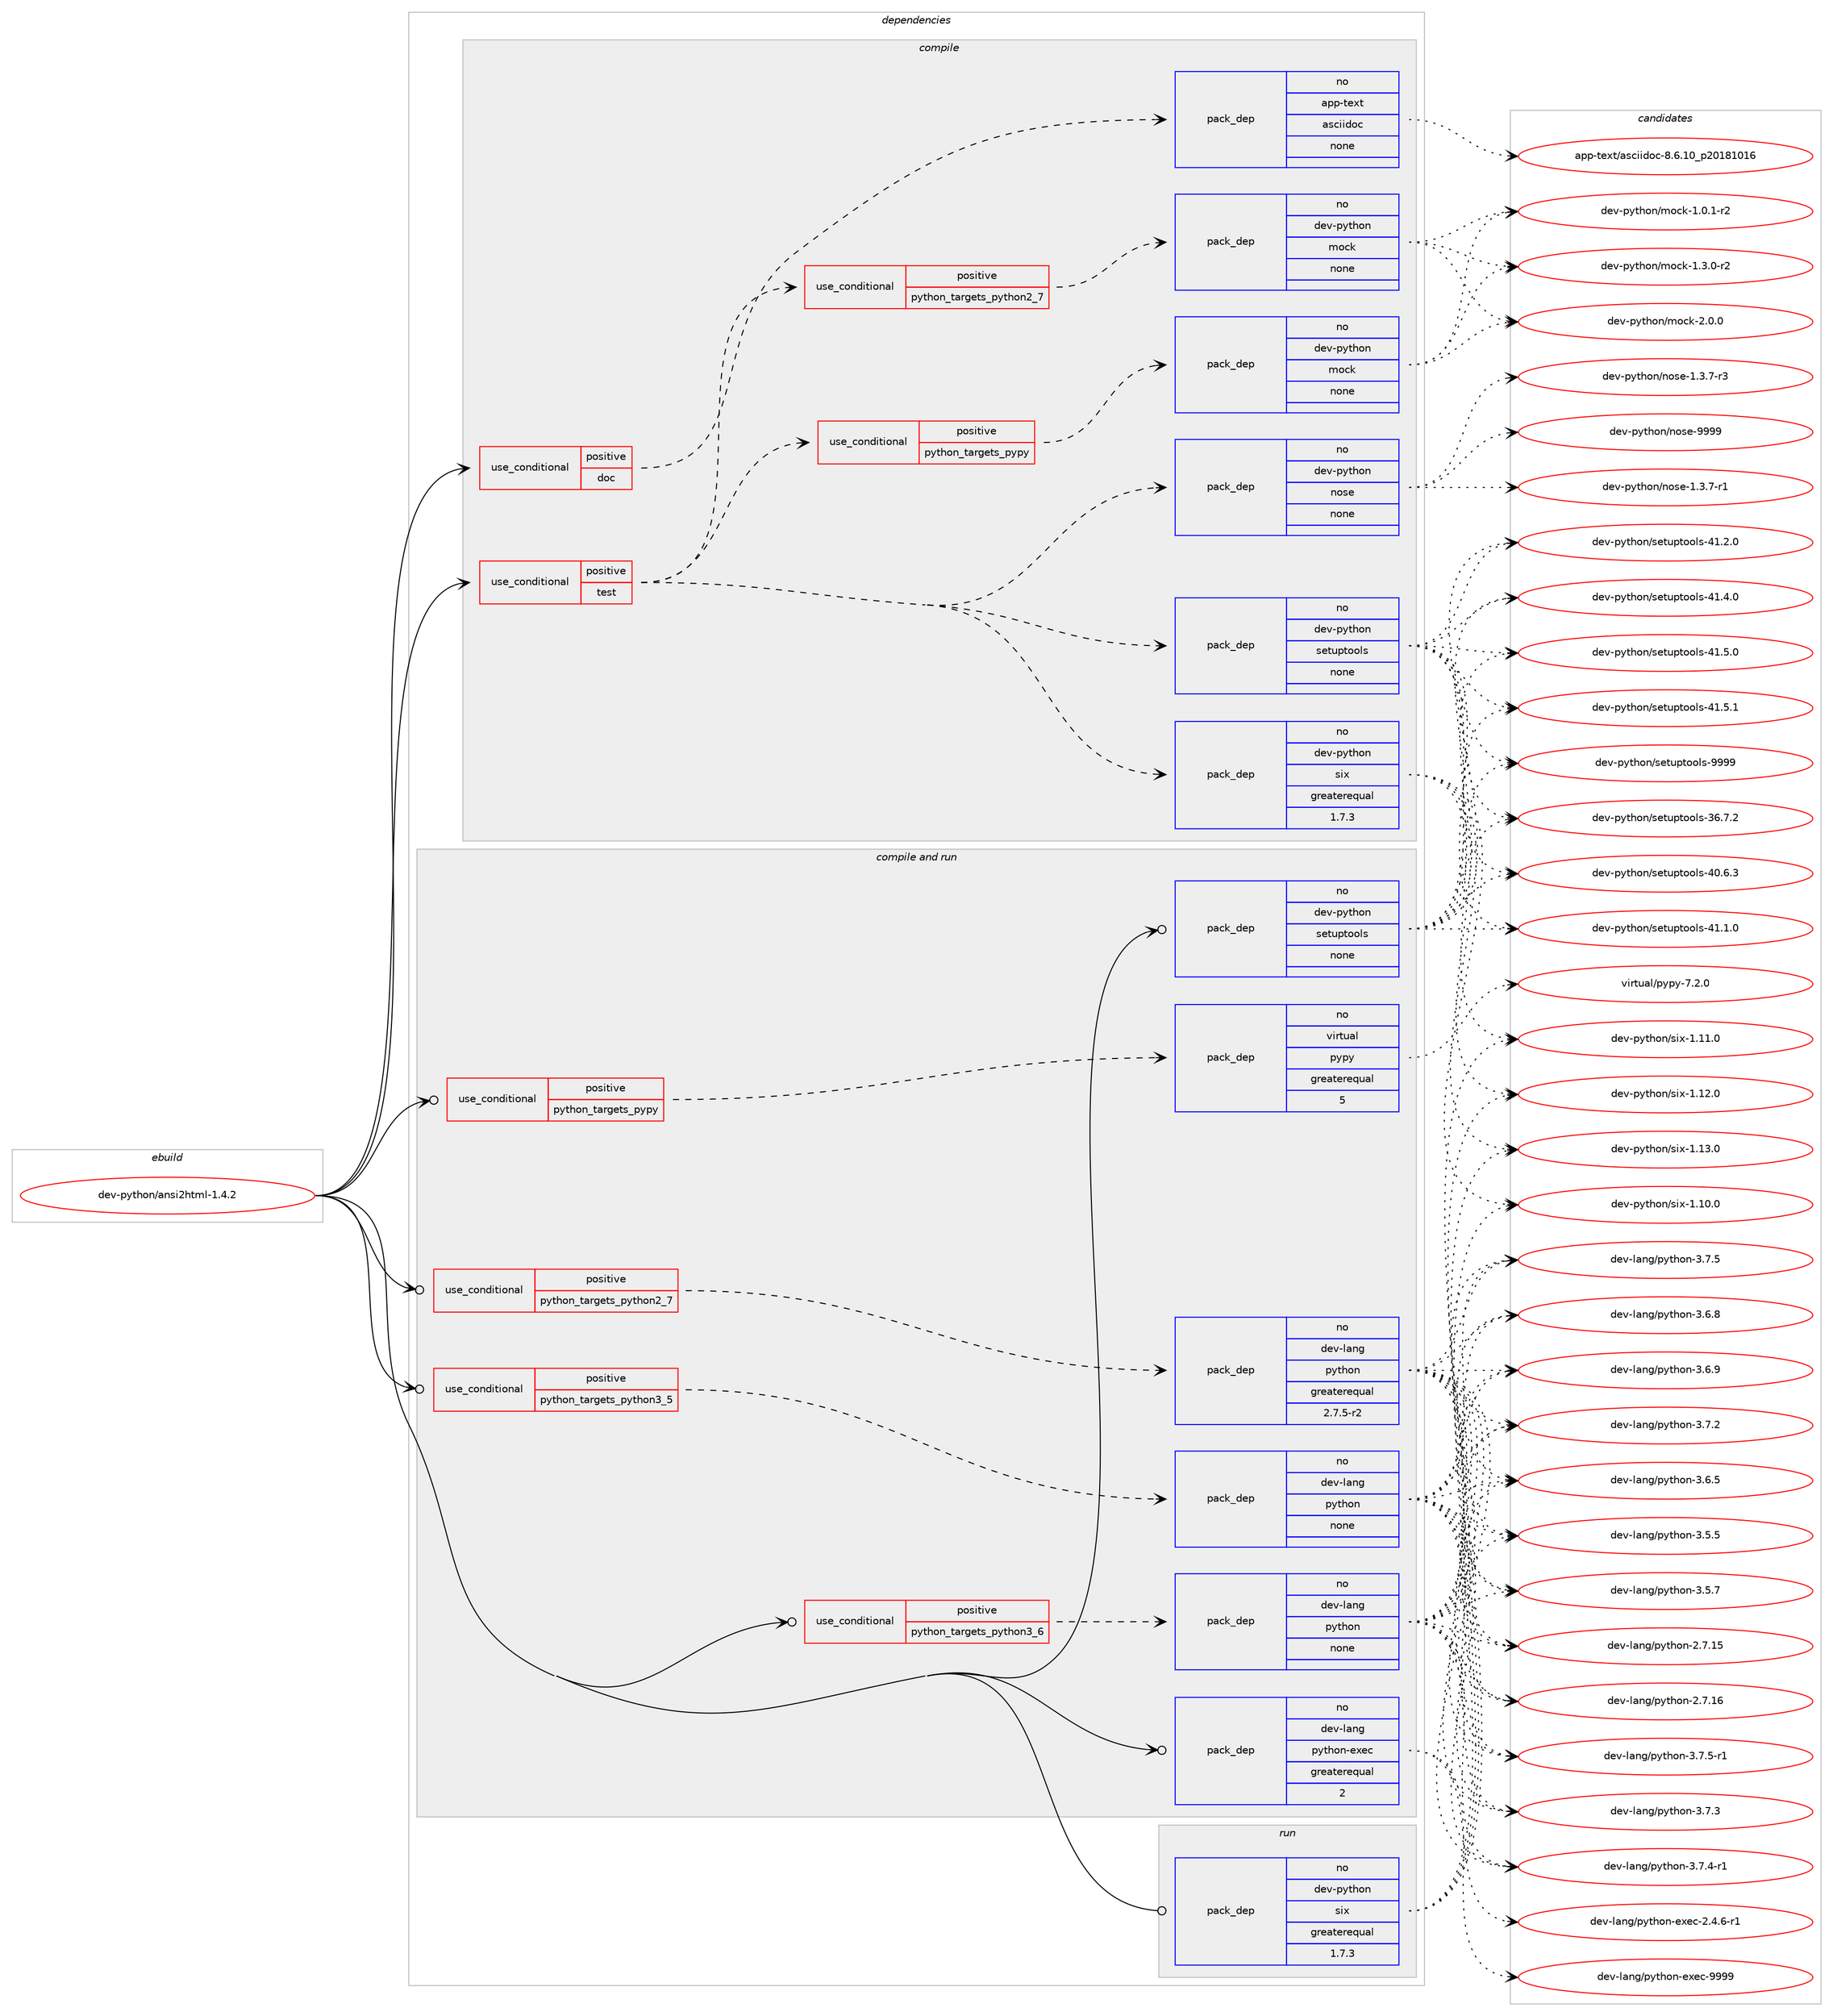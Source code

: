 digraph prolog {

# *************
# Graph options
# *************

newrank=true;
concentrate=true;
compound=true;
graph [rankdir=LR,fontname=Helvetica,fontsize=10,ranksep=1.5];#, ranksep=2.5, nodesep=0.2];
edge  [arrowhead=vee];
node  [fontname=Helvetica,fontsize=10];

# **********
# The ebuild
# **********

subgraph cluster_leftcol {
color=gray;
rank=same;
label=<<i>ebuild</i>>;
id [label="dev-python/ansi2html-1.4.2", color=red, width=4, href="../dev-python/ansi2html-1.4.2.svg"];
}

# ****************
# The dependencies
# ****************

subgraph cluster_midcol {
color=gray;
label=<<i>dependencies</i>>;
subgraph cluster_compile {
fillcolor="#eeeeee";
style=filled;
label=<<i>compile</i>>;
subgraph cond136094 {
dependency594085 [label=<<TABLE BORDER="0" CELLBORDER="1" CELLSPACING="0" CELLPADDING="4"><TR><TD ROWSPAN="3" CELLPADDING="10">use_conditional</TD></TR><TR><TD>positive</TD></TR><TR><TD>doc</TD></TR></TABLE>>, shape=none, color=red];
subgraph pack446219 {
dependency594086 [label=<<TABLE BORDER="0" CELLBORDER="1" CELLSPACING="0" CELLPADDING="4" WIDTH="220"><TR><TD ROWSPAN="6" CELLPADDING="30">pack_dep</TD></TR><TR><TD WIDTH="110">no</TD></TR><TR><TD>app-text</TD></TR><TR><TD>asciidoc</TD></TR><TR><TD>none</TD></TR><TR><TD></TD></TR></TABLE>>, shape=none, color=blue];
}
dependency594085:e -> dependency594086:w [weight=20,style="dashed",arrowhead="vee"];
}
id:e -> dependency594085:w [weight=20,style="solid",arrowhead="vee"];
subgraph cond136095 {
dependency594087 [label=<<TABLE BORDER="0" CELLBORDER="1" CELLSPACING="0" CELLPADDING="4"><TR><TD ROWSPAN="3" CELLPADDING="10">use_conditional</TD></TR><TR><TD>positive</TD></TR><TR><TD>test</TD></TR></TABLE>>, shape=none, color=red];
subgraph pack446220 {
dependency594088 [label=<<TABLE BORDER="0" CELLBORDER="1" CELLSPACING="0" CELLPADDING="4" WIDTH="220"><TR><TD ROWSPAN="6" CELLPADDING="30">pack_dep</TD></TR><TR><TD WIDTH="110">no</TD></TR><TR><TD>dev-python</TD></TR><TR><TD>setuptools</TD></TR><TR><TD>none</TD></TR><TR><TD></TD></TR></TABLE>>, shape=none, color=blue];
}
dependency594087:e -> dependency594088:w [weight=20,style="dashed",arrowhead="vee"];
subgraph pack446221 {
dependency594089 [label=<<TABLE BORDER="0" CELLBORDER="1" CELLSPACING="0" CELLPADDING="4" WIDTH="220"><TR><TD ROWSPAN="6" CELLPADDING="30">pack_dep</TD></TR><TR><TD WIDTH="110">no</TD></TR><TR><TD>dev-python</TD></TR><TR><TD>six</TD></TR><TR><TD>greaterequal</TD></TR><TR><TD>1.7.3</TD></TR></TABLE>>, shape=none, color=blue];
}
dependency594087:e -> dependency594089:w [weight=20,style="dashed",arrowhead="vee"];
subgraph pack446222 {
dependency594090 [label=<<TABLE BORDER="0" CELLBORDER="1" CELLSPACING="0" CELLPADDING="4" WIDTH="220"><TR><TD ROWSPAN="6" CELLPADDING="30">pack_dep</TD></TR><TR><TD WIDTH="110">no</TD></TR><TR><TD>dev-python</TD></TR><TR><TD>nose</TD></TR><TR><TD>none</TD></TR><TR><TD></TD></TR></TABLE>>, shape=none, color=blue];
}
dependency594087:e -> dependency594090:w [weight=20,style="dashed",arrowhead="vee"];
subgraph cond136096 {
dependency594091 [label=<<TABLE BORDER="0" CELLBORDER="1" CELLSPACING="0" CELLPADDING="4"><TR><TD ROWSPAN="3" CELLPADDING="10">use_conditional</TD></TR><TR><TD>positive</TD></TR><TR><TD>python_targets_pypy</TD></TR></TABLE>>, shape=none, color=red];
subgraph pack446223 {
dependency594092 [label=<<TABLE BORDER="0" CELLBORDER="1" CELLSPACING="0" CELLPADDING="4" WIDTH="220"><TR><TD ROWSPAN="6" CELLPADDING="30">pack_dep</TD></TR><TR><TD WIDTH="110">no</TD></TR><TR><TD>dev-python</TD></TR><TR><TD>mock</TD></TR><TR><TD>none</TD></TR><TR><TD></TD></TR></TABLE>>, shape=none, color=blue];
}
dependency594091:e -> dependency594092:w [weight=20,style="dashed",arrowhead="vee"];
}
dependency594087:e -> dependency594091:w [weight=20,style="dashed",arrowhead="vee"];
subgraph cond136097 {
dependency594093 [label=<<TABLE BORDER="0" CELLBORDER="1" CELLSPACING="0" CELLPADDING="4"><TR><TD ROWSPAN="3" CELLPADDING="10">use_conditional</TD></TR><TR><TD>positive</TD></TR><TR><TD>python_targets_python2_7</TD></TR></TABLE>>, shape=none, color=red];
subgraph pack446224 {
dependency594094 [label=<<TABLE BORDER="0" CELLBORDER="1" CELLSPACING="0" CELLPADDING="4" WIDTH="220"><TR><TD ROWSPAN="6" CELLPADDING="30">pack_dep</TD></TR><TR><TD WIDTH="110">no</TD></TR><TR><TD>dev-python</TD></TR><TR><TD>mock</TD></TR><TR><TD>none</TD></TR><TR><TD></TD></TR></TABLE>>, shape=none, color=blue];
}
dependency594093:e -> dependency594094:w [weight=20,style="dashed",arrowhead="vee"];
}
dependency594087:e -> dependency594093:w [weight=20,style="dashed",arrowhead="vee"];
}
id:e -> dependency594087:w [weight=20,style="solid",arrowhead="vee"];
}
subgraph cluster_compileandrun {
fillcolor="#eeeeee";
style=filled;
label=<<i>compile and run</i>>;
subgraph cond136098 {
dependency594095 [label=<<TABLE BORDER="0" CELLBORDER="1" CELLSPACING="0" CELLPADDING="4"><TR><TD ROWSPAN="3" CELLPADDING="10">use_conditional</TD></TR><TR><TD>positive</TD></TR><TR><TD>python_targets_pypy</TD></TR></TABLE>>, shape=none, color=red];
subgraph pack446225 {
dependency594096 [label=<<TABLE BORDER="0" CELLBORDER="1" CELLSPACING="0" CELLPADDING="4" WIDTH="220"><TR><TD ROWSPAN="6" CELLPADDING="30">pack_dep</TD></TR><TR><TD WIDTH="110">no</TD></TR><TR><TD>virtual</TD></TR><TR><TD>pypy</TD></TR><TR><TD>greaterequal</TD></TR><TR><TD>5</TD></TR></TABLE>>, shape=none, color=blue];
}
dependency594095:e -> dependency594096:w [weight=20,style="dashed",arrowhead="vee"];
}
id:e -> dependency594095:w [weight=20,style="solid",arrowhead="odotvee"];
subgraph cond136099 {
dependency594097 [label=<<TABLE BORDER="0" CELLBORDER="1" CELLSPACING="0" CELLPADDING="4"><TR><TD ROWSPAN="3" CELLPADDING="10">use_conditional</TD></TR><TR><TD>positive</TD></TR><TR><TD>python_targets_python2_7</TD></TR></TABLE>>, shape=none, color=red];
subgraph pack446226 {
dependency594098 [label=<<TABLE BORDER="0" CELLBORDER="1" CELLSPACING="0" CELLPADDING="4" WIDTH="220"><TR><TD ROWSPAN="6" CELLPADDING="30">pack_dep</TD></TR><TR><TD WIDTH="110">no</TD></TR><TR><TD>dev-lang</TD></TR><TR><TD>python</TD></TR><TR><TD>greaterequal</TD></TR><TR><TD>2.7.5-r2</TD></TR></TABLE>>, shape=none, color=blue];
}
dependency594097:e -> dependency594098:w [weight=20,style="dashed",arrowhead="vee"];
}
id:e -> dependency594097:w [weight=20,style="solid",arrowhead="odotvee"];
subgraph cond136100 {
dependency594099 [label=<<TABLE BORDER="0" CELLBORDER="1" CELLSPACING="0" CELLPADDING="4"><TR><TD ROWSPAN="3" CELLPADDING="10">use_conditional</TD></TR><TR><TD>positive</TD></TR><TR><TD>python_targets_python3_5</TD></TR></TABLE>>, shape=none, color=red];
subgraph pack446227 {
dependency594100 [label=<<TABLE BORDER="0" CELLBORDER="1" CELLSPACING="0" CELLPADDING="4" WIDTH="220"><TR><TD ROWSPAN="6" CELLPADDING="30">pack_dep</TD></TR><TR><TD WIDTH="110">no</TD></TR><TR><TD>dev-lang</TD></TR><TR><TD>python</TD></TR><TR><TD>none</TD></TR><TR><TD></TD></TR></TABLE>>, shape=none, color=blue];
}
dependency594099:e -> dependency594100:w [weight=20,style="dashed",arrowhead="vee"];
}
id:e -> dependency594099:w [weight=20,style="solid",arrowhead="odotvee"];
subgraph cond136101 {
dependency594101 [label=<<TABLE BORDER="0" CELLBORDER="1" CELLSPACING="0" CELLPADDING="4"><TR><TD ROWSPAN="3" CELLPADDING="10">use_conditional</TD></TR><TR><TD>positive</TD></TR><TR><TD>python_targets_python3_6</TD></TR></TABLE>>, shape=none, color=red];
subgraph pack446228 {
dependency594102 [label=<<TABLE BORDER="0" CELLBORDER="1" CELLSPACING="0" CELLPADDING="4" WIDTH="220"><TR><TD ROWSPAN="6" CELLPADDING="30">pack_dep</TD></TR><TR><TD WIDTH="110">no</TD></TR><TR><TD>dev-lang</TD></TR><TR><TD>python</TD></TR><TR><TD>none</TD></TR><TR><TD></TD></TR></TABLE>>, shape=none, color=blue];
}
dependency594101:e -> dependency594102:w [weight=20,style="dashed",arrowhead="vee"];
}
id:e -> dependency594101:w [weight=20,style="solid",arrowhead="odotvee"];
subgraph pack446229 {
dependency594103 [label=<<TABLE BORDER="0" CELLBORDER="1" CELLSPACING="0" CELLPADDING="4" WIDTH="220"><TR><TD ROWSPAN="6" CELLPADDING="30">pack_dep</TD></TR><TR><TD WIDTH="110">no</TD></TR><TR><TD>dev-lang</TD></TR><TR><TD>python-exec</TD></TR><TR><TD>greaterequal</TD></TR><TR><TD>2</TD></TR></TABLE>>, shape=none, color=blue];
}
id:e -> dependency594103:w [weight=20,style="solid",arrowhead="odotvee"];
subgraph pack446230 {
dependency594104 [label=<<TABLE BORDER="0" CELLBORDER="1" CELLSPACING="0" CELLPADDING="4" WIDTH="220"><TR><TD ROWSPAN="6" CELLPADDING="30">pack_dep</TD></TR><TR><TD WIDTH="110">no</TD></TR><TR><TD>dev-python</TD></TR><TR><TD>setuptools</TD></TR><TR><TD>none</TD></TR><TR><TD></TD></TR></TABLE>>, shape=none, color=blue];
}
id:e -> dependency594104:w [weight=20,style="solid",arrowhead="odotvee"];
}
subgraph cluster_run {
fillcolor="#eeeeee";
style=filled;
label=<<i>run</i>>;
subgraph pack446231 {
dependency594105 [label=<<TABLE BORDER="0" CELLBORDER="1" CELLSPACING="0" CELLPADDING="4" WIDTH="220"><TR><TD ROWSPAN="6" CELLPADDING="30">pack_dep</TD></TR><TR><TD WIDTH="110">no</TD></TR><TR><TD>dev-python</TD></TR><TR><TD>six</TD></TR><TR><TD>greaterequal</TD></TR><TR><TD>1.7.3</TD></TR></TABLE>>, shape=none, color=blue];
}
id:e -> dependency594105:w [weight=20,style="solid",arrowhead="odot"];
}
}

# **************
# The candidates
# **************

subgraph cluster_choices {
rank=same;
color=gray;
label=<<i>candidates</i>>;

subgraph choice446219 {
color=black;
nodesep=1;
choice97112112451161011201164797115991051051001119945564654464948951125048495649484954 [label="app-text/asciidoc-8.6.10_p20181016", color=red, width=4,href="../app-text/asciidoc-8.6.10_p20181016.svg"];
dependency594086:e -> choice97112112451161011201164797115991051051001119945564654464948951125048495649484954:w [style=dotted,weight="100"];
}
subgraph choice446220 {
color=black;
nodesep=1;
choice100101118451121211161041111104711510111611711211611111110811545515446554650 [label="dev-python/setuptools-36.7.2", color=red, width=4,href="../dev-python/setuptools-36.7.2.svg"];
choice100101118451121211161041111104711510111611711211611111110811545524846544651 [label="dev-python/setuptools-40.6.3", color=red, width=4,href="../dev-python/setuptools-40.6.3.svg"];
choice100101118451121211161041111104711510111611711211611111110811545524946494648 [label="dev-python/setuptools-41.1.0", color=red, width=4,href="../dev-python/setuptools-41.1.0.svg"];
choice100101118451121211161041111104711510111611711211611111110811545524946504648 [label="dev-python/setuptools-41.2.0", color=red, width=4,href="../dev-python/setuptools-41.2.0.svg"];
choice100101118451121211161041111104711510111611711211611111110811545524946524648 [label="dev-python/setuptools-41.4.0", color=red, width=4,href="../dev-python/setuptools-41.4.0.svg"];
choice100101118451121211161041111104711510111611711211611111110811545524946534648 [label="dev-python/setuptools-41.5.0", color=red, width=4,href="../dev-python/setuptools-41.5.0.svg"];
choice100101118451121211161041111104711510111611711211611111110811545524946534649 [label="dev-python/setuptools-41.5.1", color=red, width=4,href="../dev-python/setuptools-41.5.1.svg"];
choice10010111845112121116104111110471151011161171121161111111081154557575757 [label="dev-python/setuptools-9999", color=red, width=4,href="../dev-python/setuptools-9999.svg"];
dependency594088:e -> choice100101118451121211161041111104711510111611711211611111110811545515446554650:w [style=dotted,weight="100"];
dependency594088:e -> choice100101118451121211161041111104711510111611711211611111110811545524846544651:w [style=dotted,weight="100"];
dependency594088:e -> choice100101118451121211161041111104711510111611711211611111110811545524946494648:w [style=dotted,weight="100"];
dependency594088:e -> choice100101118451121211161041111104711510111611711211611111110811545524946504648:w [style=dotted,weight="100"];
dependency594088:e -> choice100101118451121211161041111104711510111611711211611111110811545524946524648:w [style=dotted,weight="100"];
dependency594088:e -> choice100101118451121211161041111104711510111611711211611111110811545524946534648:w [style=dotted,weight="100"];
dependency594088:e -> choice100101118451121211161041111104711510111611711211611111110811545524946534649:w [style=dotted,weight="100"];
dependency594088:e -> choice10010111845112121116104111110471151011161171121161111111081154557575757:w [style=dotted,weight="100"];
}
subgraph choice446221 {
color=black;
nodesep=1;
choice100101118451121211161041111104711510512045494649484648 [label="dev-python/six-1.10.0", color=red, width=4,href="../dev-python/six-1.10.0.svg"];
choice100101118451121211161041111104711510512045494649494648 [label="dev-python/six-1.11.0", color=red, width=4,href="../dev-python/six-1.11.0.svg"];
choice100101118451121211161041111104711510512045494649504648 [label="dev-python/six-1.12.0", color=red, width=4,href="../dev-python/six-1.12.0.svg"];
choice100101118451121211161041111104711510512045494649514648 [label="dev-python/six-1.13.0", color=red, width=4,href="../dev-python/six-1.13.0.svg"];
dependency594089:e -> choice100101118451121211161041111104711510512045494649484648:w [style=dotted,weight="100"];
dependency594089:e -> choice100101118451121211161041111104711510512045494649494648:w [style=dotted,weight="100"];
dependency594089:e -> choice100101118451121211161041111104711510512045494649504648:w [style=dotted,weight="100"];
dependency594089:e -> choice100101118451121211161041111104711510512045494649514648:w [style=dotted,weight="100"];
}
subgraph choice446222 {
color=black;
nodesep=1;
choice10010111845112121116104111110471101111151014549465146554511449 [label="dev-python/nose-1.3.7-r1", color=red, width=4,href="../dev-python/nose-1.3.7-r1.svg"];
choice10010111845112121116104111110471101111151014549465146554511451 [label="dev-python/nose-1.3.7-r3", color=red, width=4,href="../dev-python/nose-1.3.7-r3.svg"];
choice10010111845112121116104111110471101111151014557575757 [label="dev-python/nose-9999", color=red, width=4,href="../dev-python/nose-9999.svg"];
dependency594090:e -> choice10010111845112121116104111110471101111151014549465146554511449:w [style=dotted,weight="100"];
dependency594090:e -> choice10010111845112121116104111110471101111151014549465146554511451:w [style=dotted,weight="100"];
dependency594090:e -> choice10010111845112121116104111110471101111151014557575757:w [style=dotted,weight="100"];
}
subgraph choice446223 {
color=black;
nodesep=1;
choice1001011184511212111610411111047109111991074549464846494511450 [label="dev-python/mock-1.0.1-r2", color=red, width=4,href="../dev-python/mock-1.0.1-r2.svg"];
choice1001011184511212111610411111047109111991074549465146484511450 [label="dev-python/mock-1.3.0-r2", color=red, width=4,href="../dev-python/mock-1.3.0-r2.svg"];
choice100101118451121211161041111104710911199107455046484648 [label="dev-python/mock-2.0.0", color=red, width=4,href="../dev-python/mock-2.0.0.svg"];
dependency594092:e -> choice1001011184511212111610411111047109111991074549464846494511450:w [style=dotted,weight="100"];
dependency594092:e -> choice1001011184511212111610411111047109111991074549465146484511450:w [style=dotted,weight="100"];
dependency594092:e -> choice100101118451121211161041111104710911199107455046484648:w [style=dotted,weight="100"];
}
subgraph choice446224 {
color=black;
nodesep=1;
choice1001011184511212111610411111047109111991074549464846494511450 [label="dev-python/mock-1.0.1-r2", color=red, width=4,href="../dev-python/mock-1.0.1-r2.svg"];
choice1001011184511212111610411111047109111991074549465146484511450 [label="dev-python/mock-1.3.0-r2", color=red, width=4,href="../dev-python/mock-1.3.0-r2.svg"];
choice100101118451121211161041111104710911199107455046484648 [label="dev-python/mock-2.0.0", color=red, width=4,href="../dev-python/mock-2.0.0.svg"];
dependency594094:e -> choice1001011184511212111610411111047109111991074549464846494511450:w [style=dotted,weight="100"];
dependency594094:e -> choice1001011184511212111610411111047109111991074549465146484511450:w [style=dotted,weight="100"];
dependency594094:e -> choice100101118451121211161041111104710911199107455046484648:w [style=dotted,weight="100"];
}
subgraph choice446225 {
color=black;
nodesep=1;
choice1181051141161179710847112121112121455546504648 [label="virtual/pypy-7.2.0", color=red, width=4,href="../virtual/pypy-7.2.0.svg"];
dependency594096:e -> choice1181051141161179710847112121112121455546504648:w [style=dotted,weight="100"];
}
subgraph choice446226 {
color=black;
nodesep=1;
choice10010111845108971101034711212111610411111045504655464953 [label="dev-lang/python-2.7.15", color=red, width=4,href="../dev-lang/python-2.7.15.svg"];
choice10010111845108971101034711212111610411111045504655464954 [label="dev-lang/python-2.7.16", color=red, width=4,href="../dev-lang/python-2.7.16.svg"];
choice100101118451089711010347112121116104111110455146534653 [label="dev-lang/python-3.5.5", color=red, width=4,href="../dev-lang/python-3.5.5.svg"];
choice100101118451089711010347112121116104111110455146534655 [label="dev-lang/python-3.5.7", color=red, width=4,href="../dev-lang/python-3.5.7.svg"];
choice100101118451089711010347112121116104111110455146544653 [label="dev-lang/python-3.6.5", color=red, width=4,href="../dev-lang/python-3.6.5.svg"];
choice100101118451089711010347112121116104111110455146544656 [label="dev-lang/python-3.6.8", color=red, width=4,href="../dev-lang/python-3.6.8.svg"];
choice100101118451089711010347112121116104111110455146544657 [label="dev-lang/python-3.6.9", color=red, width=4,href="../dev-lang/python-3.6.9.svg"];
choice100101118451089711010347112121116104111110455146554650 [label="dev-lang/python-3.7.2", color=red, width=4,href="../dev-lang/python-3.7.2.svg"];
choice100101118451089711010347112121116104111110455146554651 [label="dev-lang/python-3.7.3", color=red, width=4,href="../dev-lang/python-3.7.3.svg"];
choice1001011184510897110103471121211161041111104551465546524511449 [label="dev-lang/python-3.7.4-r1", color=red, width=4,href="../dev-lang/python-3.7.4-r1.svg"];
choice100101118451089711010347112121116104111110455146554653 [label="dev-lang/python-3.7.5", color=red, width=4,href="../dev-lang/python-3.7.5.svg"];
choice1001011184510897110103471121211161041111104551465546534511449 [label="dev-lang/python-3.7.5-r1", color=red, width=4,href="../dev-lang/python-3.7.5-r1.svg"];
dependency594098:e -> choice10010111845108971101034711212111610411111045504655464953:w [style=dotted,weight="100"];
dependency594098:e -> choice10010111845108971101034711212111610411111045504655464954:w [style=dotted,weight="100"];
dependency594098:e -> choice100101118451089711010347112121116104111110455146534653:w [style=dotted,weight="100"];
dependency594098:e -> choice100101118451089711010347112121116104111110455146534655:w [style=dotted,weight="100"];
dependency594098:e -> choice100101118451089711010347112121116104111110455146544653:w [style=dotted,weight="100"];
dependency594098:e -> choice100101118451089711010347112121116104111110455146544656:w [style=dotted,weight="100"];
dependency594098:e -> choice100101118451089711010347112121116104111110455146544657:w [style=dotted,weight="100"];
dependency594098:e -> choice100101118451089711010347112121116104111110455146554650:w [style=dotted,weight="100"];
dependency594098:e -> choice100101118451089711010347112121116104111110455146554651:w [style=dotted,weight="100"];
dependency594098:e -> choice1001011184510897110103471121211161041111104551465546524511449:w [style=dotted,weight="100"];
dependency594098:e -> choice100101118451089711010347112121116104111110455146554653:w [style=dotted,weight="100"];
dependency594098:e -> choice1001011184510897110103471121211161041111104551465546534511449:w [style=dotted,weight="100"];
}
subgraph choice446227 {
color=black;
nodesep=1;
choice10010111845108971101034711212111610411111045504655464953 [label="dev-lang/python-2.7.15", color=red, width=4,href="../dev-lang/python-2.7.15.svg"];
choice10010111845108971101034711212111610411111045504655464954 [label="dev-lang/python-2.7.16", color=red, width=4,href="../dev-lang/python-2.7.16.svg"];
choice100101118451089711010347112121116104111110455146534653 [label="dev-lang/python-3.5.5", color=red, width=4,href="../dev-lang/python-3.5.5.svg"];
choice100101118451089711010347112121116104111110455146534655 [label="dev-lang/python-3.5.7", color=red, width=4,href="../dev-lang/python-3.5.7.svg"];
choice100101118451089711010347112121116104111110455146544653 [label="dev-lang/python-3.6.5", color=red, width=4,href="../dev-lang/python-3.6.5.svg"];
choice100101118451089711010347112121116104111110455146544656 [label="dev-lang/python-3.6.8", color=red, width=4,href="../dev-lang/python-3.6.8.svg"];
choice100101118451089711010347112121116104111110455146544657 [label="dev-lang/python-3.6.9", color=red, width=4,href="../dev-lang/python-3.6.9.svg"];
choice100101118451089711010347112121116104111110455146554650 [label="dev-lang/python-3.7.2", color=red, width=4,href="../dev-lang/python-3.7.2.svg"];
choice100101118451089711010347112121116104111110455146554651 [label="dev-lang/python-3.7.3", color=red, width=4,href="../dev-lang/python-3.7.3.svg"];
choice1001011184510897110103471121211161041111104551465546524511449 [label="dev-lang/python-3.7.4-r1", color=red, width=4,href="../dev-lang/python-3.7.4-r1.svg"];
choice100101118451089711010347112121116104111110455146554653 [label="dev-lang/python-3.7.5", color=red, width=4,href="../dev-lang/python-3.7.5.svg"];
choice1001011184510897110103471121211161041111104551465546534511449 [label="dev-lang/python-3.7.5-r1", color=red, width=4,href="../dev-lang/python-3.7.5-r1.svg"];
dependency594100:e -> choice10010111845108971101034711212111610411111045504655464953:w [style=dotted,weight="100"];
dependency594100:e -> choice10010111845108971101034711212111610411111045504655464954:w [style=dotted,weight="100"];
dependency594100:e -> choice100101118451089711010347112121116104111110455146534653:w [style=dotted,weight="100"];
dependency594100:e -> choice100101118451089711010347112121116104111110455146534655:w [style=dotted,weight="100"];
dependency594100:e -> choice100101118451089711010347112121116104111110455146544653:w [style=dotted,weight="100"];
dependency594100:e -> choice100101118451089711010347112121116104111110455146544656:w [style=dotted,weight="100"];
dependency594100:e -> choice100101118451089711010347112121116104111110455146544657:w [style=dotted,weight="100"];
dependency594100:e -> choice100101118451089711010347112121116104111110455146554650:w [style=dotted,weight="100"];
dependency594100:e -> choice100101118451089711010347112121116104111110455146554651:w [style=dotted,weight="100"];
dependency594100:e -> choice1001011184510897110103471121211161041111104551465546524511449:w [style=dotted,weight="100"];
dependency594100:e -> choice100101118451089711010347112121116104111110455146554653:w [style=dotted,weight="100"];
dependency594100:e -> choice1001011184510897110103471121211161041111104551465546534511449:w [style=dotted,weight="100"];
}
subgraph choice446228 {
color=black;
nodesep=1;
choice10010111845108971101034711212111610411111045504655464953 [label="dev-lang/python-2.7.15", color=red, width=4,href="../dev-lang/python-2.7.15.svg"];
choice10010111845108971101034711212111610411111045504655464954 [label="dev-lang/python-2.7.16", color=red, width=4,href="../dev-lang/python-2.7.16.svg"];
choice100101118451089711010347112121116104111110455146534653 [label="dev-lang/python-3.5.5", color=red, width=4,href="../dev-lang/python-3.5.5.svg"];
choice100101118451089711010347112121116104111110455146534655 [label="dev-lang/python-3.5.7", color=red, width=4,href="../dev-lang/python-3.5.7.svg"];
choice100101118451089711010347112121116104111110455146544653 [label="dev-lang/python-3.6.5", color=red, width=4,href="../dev-lang/python-3.6.5.svg"];
choice100101118451089711010347112121116104111110455146544656 [label="dev-lang/python-3.6.8", color=red, width=4,href="../dev-lang/python-3.6.8.svg"];
choice100101118451089711010347112121116104111110455146544657 [label="dev-lang/python-3.6.9", color=red, width=4,href="../dev-lang/python-3.6.9.svg"];
choice100101118451089711010347112121116104111110455146554650 [label="dev-lang/python-3.7.2", color=red, width=4,href="../dev-lang/python-3.7.2.svg"];
choice100101118451089711010347112121116104111110455146554651 [label="dev-lang/python-3.7.3", color=red, width=4,href="../dev-lang/python-3.7.3.svg"];
choice1001011184510897110103471121211161041111104551465546524511449 [label="dev-lang/python-3.7.4-r1", color=red, width=4,href="../dev-lang/python-3.7.4-r1.svg"];
choice100101118451089711010347112121116104111110455146554653 [label="dev-lang/python-3.7.5", color=red, width=4,href="../dev-lang/python-3.7.5.svg"];
choice1001011184510897110103471121211161041111104551465546534511449 [label="dev-lang/python-3.7.5-r1", color=red, width=4,href="../dev-lang/python-3.7.5-r1.svg"];
dependency594102:e -> choice10010111845108971101034711212111610411111045504655464953:w [style=dotted,weight="100"];
dependency594102:e -> choice10010111845108971101034711212111610411111045504655464954:w [style=dotted,weight="100"];
dependency594102:e -> choice100101118451089711010347112121116104111110455146534653:w [style=dotted,weight="100"];
dependency594102:e -> choice100101118451089711010347112121116104111110455146534655:w [style=dotted,weight="100"];
dependency594102:e -> choice100101118451089711010347112121116104111110455146544653:w [style=dotted,weight="100"];
dependency594102:e -> choice100101118451089711010347112121116104111110455146544656:w [style=dotted,weight="100"];
dependency594102:e -> choice100101118451089711010347112121116104111110455146544657:w [style=dotted,weight="100"];
dependency594102:e -> choice100101118451089711010347112121116104111110455146554650:w [style=dotted,weight="100"];
dependency594102:e -> choice100101118451089711010347112121116104111110455146554651:w [style=dotted,weight="100"];
dependency594102:e -> choice1001011184510897110103471121211161041111104551465546524511449:w [style=dotted,weight="100"];
dependency594102:e -> choice100101118451089711010347112121116104111110455146554653:w [style=dotted,weight="100"];
dependency594102:e -> choice1001011184510897110103471121211161041111104551465546534511449:w [style=dotted,weight="100"];
}
subgraph choice446229 {
color=black;
nodesep=1;
choice10010111845108971101034711212111610411111045101120101994550465246544511449 [label="dev-lang/python-exec-2.4.6-r1", color=red, width=4,href="../dev-lang/python-exec-2.4.6-r1.svg"];
choice10010111845108971101034711212111610411111045101120101994557575757 [label="dev-lang/python-exec-9999", color=red, width=4,href="../dev-lang/python-exec-9999.svg"];
dependency594103:e -> choice10010111845108971101034711212111610411111045101120101994550465246544511449:w [style=dotted,weight="100"];
dependency594103:e -> choice10010111845108971101034711212111610411111045101120101994557575757:w [style=dotted,weight="100"];
}
subgraph choice446230 {
color=black;
nodesep=1;
choice100101118451121211161041111104711510111611711211611111110811545515446554650 [label="dev-python/setuptools-36.7.2", color=red, width=4,href="../dev-python/setuptools-36.7.2.svg"];
choice100101118451121211161041111104711510111611711211611111110811545524846544651 [label="dev-python/setuptools-40.6.3", color=red, width=4,href="../dev-python/setuptools-40.6.3.svg"];
choice100101118451121211161041111104711510111611711211611111110811545524946494648 [label="dev-python/setuptools-41.1.0", color=red, width=4,href="../dev-python/setuptools-41.1.0.svg"];
choice100101118451121211161041111104711510111611711211611111110811545524946504648 [label="dev-python/setuptools-41.2.0", color=red, width=4,href="../dev-python/setuptools-41.2.0.svg"];
choice100101118451121211161041111104711510111611711211611111110811545524946524648 [label="dev-python/setuptools-41.4.0", color=red, width=4,href="../dev-python/setuptools-41.4.0.svg"];
choice100101118451121211161041111104711510111611711211611111110811545524946534648 [label="dev-python/setuptools-41.5.0", color=red, width=4,href="../dev-python/setuptools-41.5.0.svg"];
choice100101118451121211161041111104711510111611711211611111110811545524946534649 [label="dev-python/setuptools-41.5.1", color=red, width=4,href="../dev-python/setuptools-41.5.1.svg"];
choice10010111845112121116104111110471151011161171121161111111081154557575757 [label="dev-python/setuptools-9999", color=red, width=4,href="../dev-python/setuptools-9999.svg"];
dependency594104:e -> choice100101118451121211161041111104711510111611711211611111110811545515446554650:w [style=dotted,weight="100"];
dependency594104:e -> choice100101118451121211161041111104711510111611711211611111110811545524846544651:w [style=dotted,weight="100"];
dependency594104:e -> choice100101118451121211161041111104711510111611711211611111110811545524946494648:w [style=dotted,weight="100"];
dependency594104:e -> choice100101118451121211161041111104711510111611711211611111110811545524946504648:w [style=dotted,weight="100"];
dependency594104:e -> choice100101118451121211161041111104711510111611711211611111110811545524946524648:w [style=dotted,weight="100"];
dependency594104:e -> choice100101118451121211161041111104711510111611711211611111110811545524946534648:w [style=dotted,weight="100"];
dependency594104:e -> choice100101118451121211161041111104711510111611711211611111110811545524946534649:w [style=dotted,weight="100"];
dependency594104:e -> choice10010111845112121116104111110471151011161171121161111111081154557575757:w [style=dotted,weight="100"];
}
subgraph choice446231 {
color=black;
nodesep=1;
choice100101118451121211161041111104711510512045494649484648 [label="dev-python/six-1.10.0", color=red, width=4,href="../dev-python/six-1.10.0.svg"];
choice100101118451121211161041111104711510512045494649494648 [label="dev-python/six-1.11.0", color=red, width=4,href="../dev-python/six-1.11.0.svg"];
choice100101118451121211161041111104711510512045494649504648 [label="dev-python/six-1.12.0", color=red, width=4,href="../dev-python/six-1.12.0.svg"];
choice100101118451121211161041111104711510512045494649514648 [label="dev-python/six-1.13.0", color=red, width=4,href="../dev-python/six-1.13.0.svg"];
dependency594105:e -> choice100101118451121211161041111104711510512045494649484648:w [style=dotted,weight="100"];
dependency594105:e -> choice100101118451121211161041111104711510512045494649494648:w [style=dotted,weight="100"];
dependency594105:e -> choice100101118451121211161041111104711510512045494649504648:w [style=dotted,weight="100"];
dependency594105:e -> choice100101118451121211161041111104711510512045494649514648:w [style=dotted,weight="100"];
}
}

}
